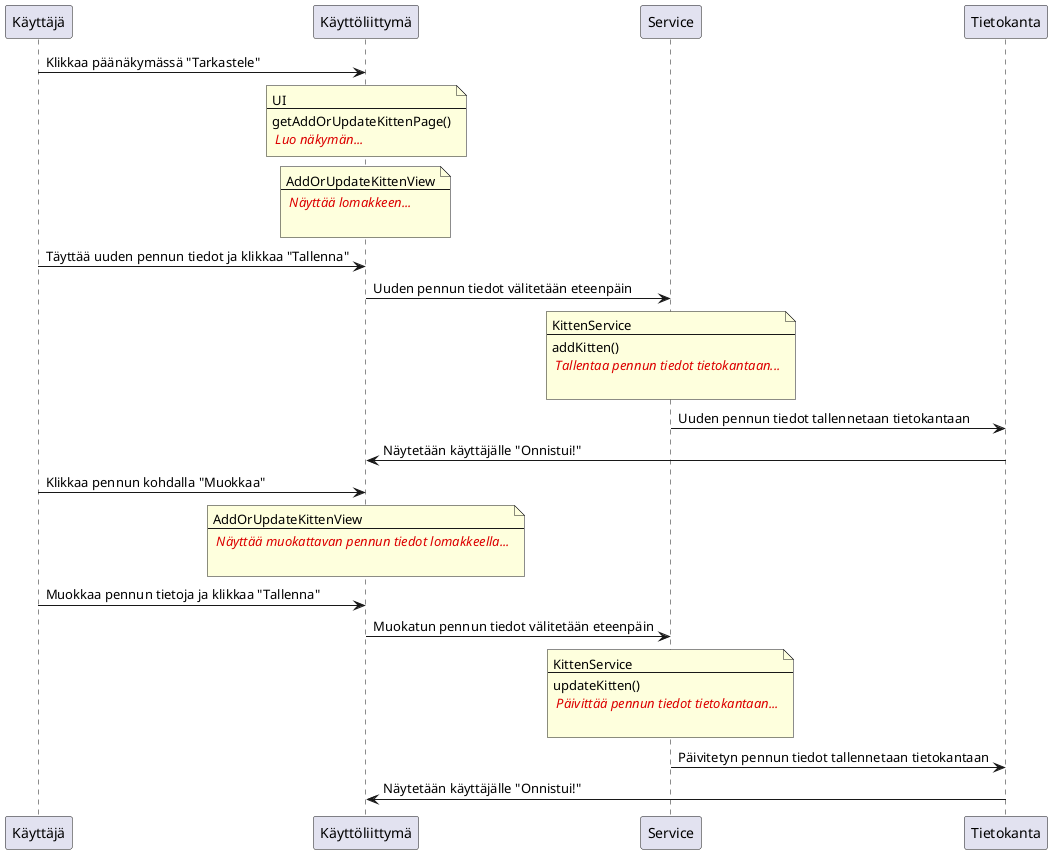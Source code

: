 @startuml
skinparam NoteFontName Courier New

Käyttäjä -> Käyttöliittymä: Klikkaa päänäkymässä "Tarkastele"

note over Käyttöliittymä
  UI
  --
  getAddOrUpdateKittenPage()
  <color #dc0000> //Luo näkymän...//</color>
end note

note over Käyttöliittymä
  AddOrUpdateKittenView
  --
  <color #dc0000> //Näyttää lomakkeen...//</color>

end note
Käyttäjä -> Käyttöliittymä: Täyttää uuden pennun tiedot ja klikkaa "Tallenna"

Käyttöliittymä -> Service: Uuden pennun tiedot välitetään eteenpäin

note over Service
  KittenService
  --
  addKitten()
  <color #dc0000> //Tallentaa pennun tiedot tietokantaan...//</color>

end note

Service -> Tietokanta: Uuden pennun tiedot tallennetaan tietokantaan

Tietokanta -> Käyttöliittymä: Näytetään käyttäjälle "Onnistui!"

Käyttäjä -> Käyttöliittymä: Klikkaa pennun kohdalla "Muokkaa"

note over Käyttöliittymä
  AddOrUpdateKittenView
  --
  <color #dc0000> //Näyttää muokattavan pennun tiedot lomakkeella...//</color>

end note

Käyttäjä -> Käyttöliittymä: Muokkaa pennun tietoja ja klikkaa "Tallenna"

Käyttöliittymä -> Service: Muokatun pennun tiedot välitetään eteenpäin

note over Service
  KittenService
  --
  updateKitten()
  <color #dc0000> //Päivittää pennun tiedot tietokantaan...//</color>

end note

Service -> Tietokanta: Päivitetyn pennun tiedot tallennetaan tietokantaan

Tietokanta -> Käyttöliittymä: Näytetään käyttäjälle "Onnistui!"

@enduml
